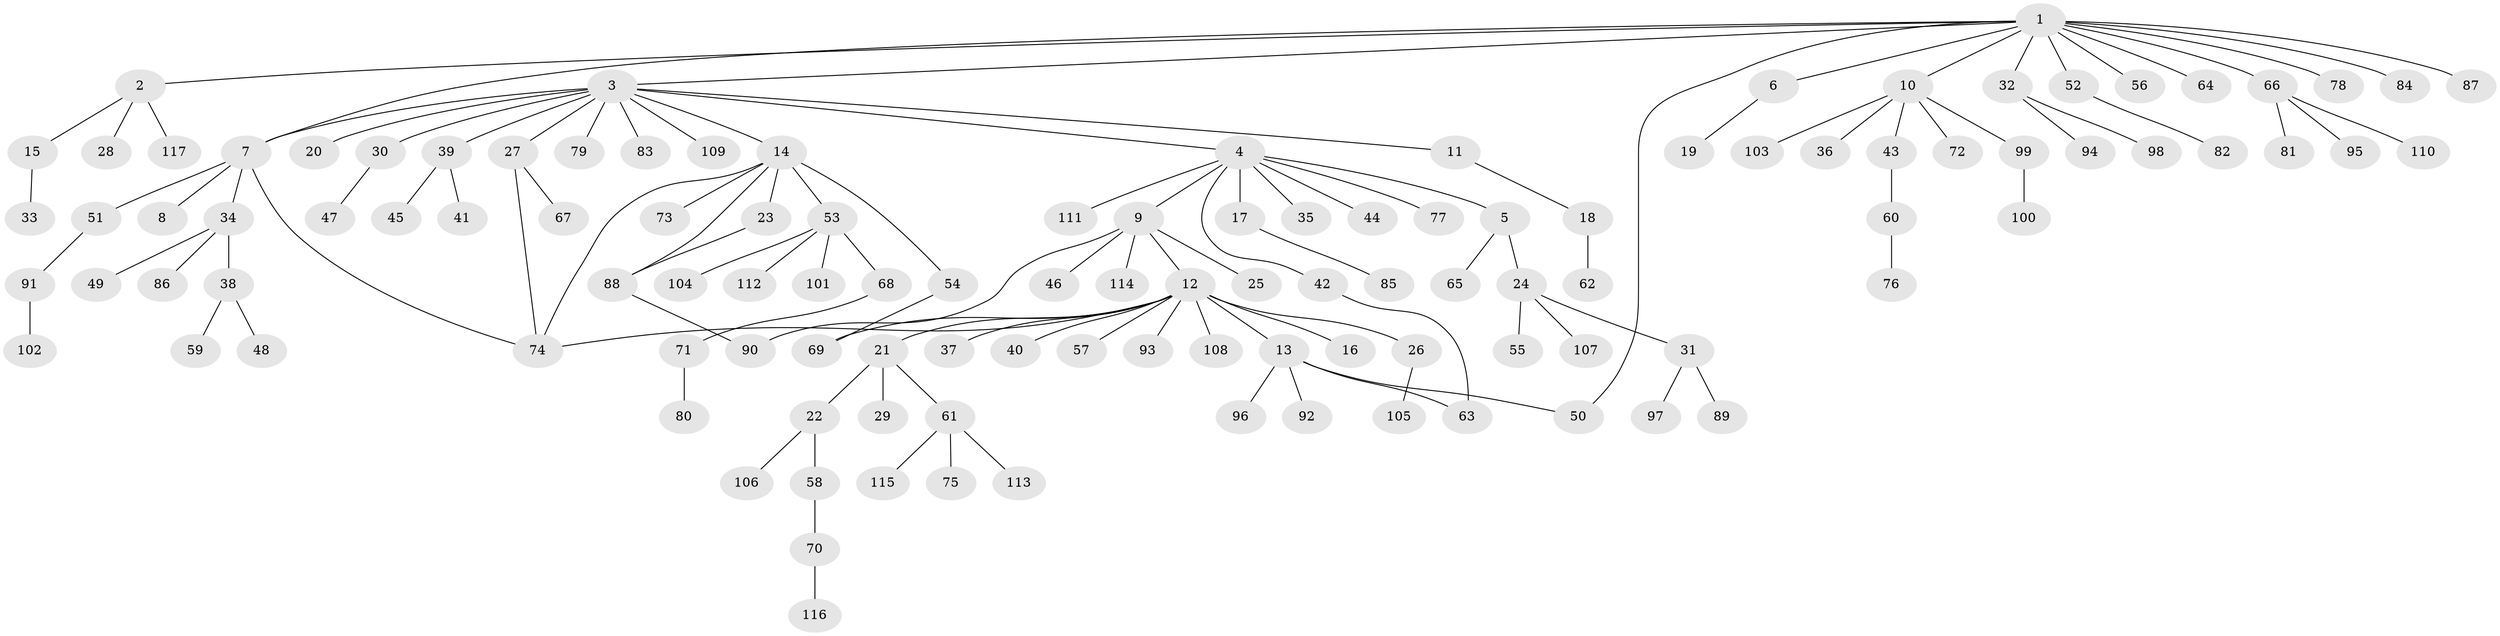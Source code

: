 // coarse degree distribution, {13: 0.011111111111111112, 4: 0.03333333333333333, 11: 0.011111111111111112, 8: 0.011111111111111112, 3: 0.06666666666666667, 2: 0.2, 6: 0.03333333333333333, 1: 0.6, 5: 0.022222222222222223, 14: 0.011111111111111112}
// Generated by graph-tools (version 1.1) at 2025/51/02/27/25 19:51:57]
// undirected, 117 vertices, 125 edges
graph export_dot {
graph [start="1"]
  node [color=gray90,style=filled];
  1;
  2;
  3;
  4;
  5;
  6;
  7;
  8;
  9;
  10;
  11;
  12;
  13;
  14;
  15;
  16;
  17;
  18;
  19;
  20;
  21;
  22;
  23;
  24;
  25;
  26;
  27;
  28;
  29;
  30;
  31;
  32;
  33;
  34;
  35;
  36;
  37;
  38;
  39;
  40;
  41;
  42;
  43;
  44;
  45;
  46;
  47;
  48;
  49;
  50;
  51;
  52;
  53;
  54;
  55;
  56;
  57;
  58;
  59;
  60;
  61;
  62;
  63;
  64;
  65;
  66;
  67;
  68;
  69;
  70;
  71;
  72;
  73;
  74;
  75;
  76;
  77;
  78;
  79;
  80;
  81;
  82;
  83;
  84;
  85;
  86;
  87;
  88;
  89;
  90;
  91;
  92;
  93;
  94;
  95;
  96;
  97;
  98;
  99;
  100;
  101;
  102;
  103;
  104;
  105;
  106;
  107;
  108;
  109;
  110;
  111;
  112;
  113;
  114;
  115;
  116;
  117;
  1 -- 2;
  1 -- 3;
  1 -- 6;
  1 -- 7;
  1 -- 10;
  1 -- 32;
  1 -- 50;
  1 -- 52;
  1 -- 56;
  1 -- 64;
  1 -- 66;
  1 -- 78;
  1 -- 84;
  1 -- 87;
  2 -- 15;
  2 -- 28;
  2 -- 117;
  3 -- 4;
  3 -- 7;
  3 -- 11;
  3 -- 14;
  3 -- 20;
  3 -- 27;
  3 -- 30;
  3 -- 39;
  3 -- 79;
  3 -- 83;
  3 -- 109;
  4 -- 5;
  4 -- 9;
  4 -- 17;
  4 -- 35;
  4 -- 42;
  4 -- 44;
  4 -- 77;
  4 -- 111;
  5 -- 24;
  5 -- 65;
  6 -- 19;
  7 -- 8;
  7 -- 34;
  7 -- 51;
  7 -- 74;
  9 -- 12;
  9 -- 25;
  9 -- 46;
  9 -- 90;
  9 -- 114;
  10 -- 36;
  10 -- 43;
  10 -- 72;
  10 -- 99;
  10 -- 103;
  11 -- 18;
  12 -- 13;
  12 -- 16;
  12 -- 21;
  12 -- 26;
  12 -- 37;
  12 -- 40;
  12 -- 57;
  12 -- 69;
  12 -- 74;
  12 -- 93;
  12 -- 108;
  13 -- 50;
  13 -- 63;
  13 -- 92;
  13 -- 96;
  14 -- 23;
  14 -- 53;
  14 -- 54;
  14 -- 73;
  14 -- 74;
  14 -- 88;
  15 -- 33;
  17 -- 85;
  18 -- 62;
  21 -- 22;
  21 -- 29;
  21 -- 61;
  22 -- 58;
  22 -- 106;
  23 -- 88;
  24 -- 31;
  24 -- 55;
  24 -- 107;
  26 -- 105;
  27 -- 67;
  27 -- 74;
  30 -- 47;
  31 -- 89;
  31 -- 97;
  32 -- 94;
  32 -- 98;
  34 -- 38;
  34 -- 49;
  34 -- 86;
  38 -- 48;
  38 -- 59;
  39 -- 41;
  39 -- 45;
  42 -- 63;
  43 -- 60;
  51 -- 91;
  52 -- 82;
  53 -- 68;
  53 -- 101;
  53 -- 104;
  53 -- 112;
  54 -- 69;
  58 -- 70;
  60 -- 76;
  61 -- 75;
  61 -- 113;
  61 -- 115;
  66 -- 81;
  66 -- 95;
  66 -- 110;
  68 -- 71;
  70 -- 116;
  71 -- 80;
  88 -- 90;
  91 -- 102;
  99 -- 100;
}

